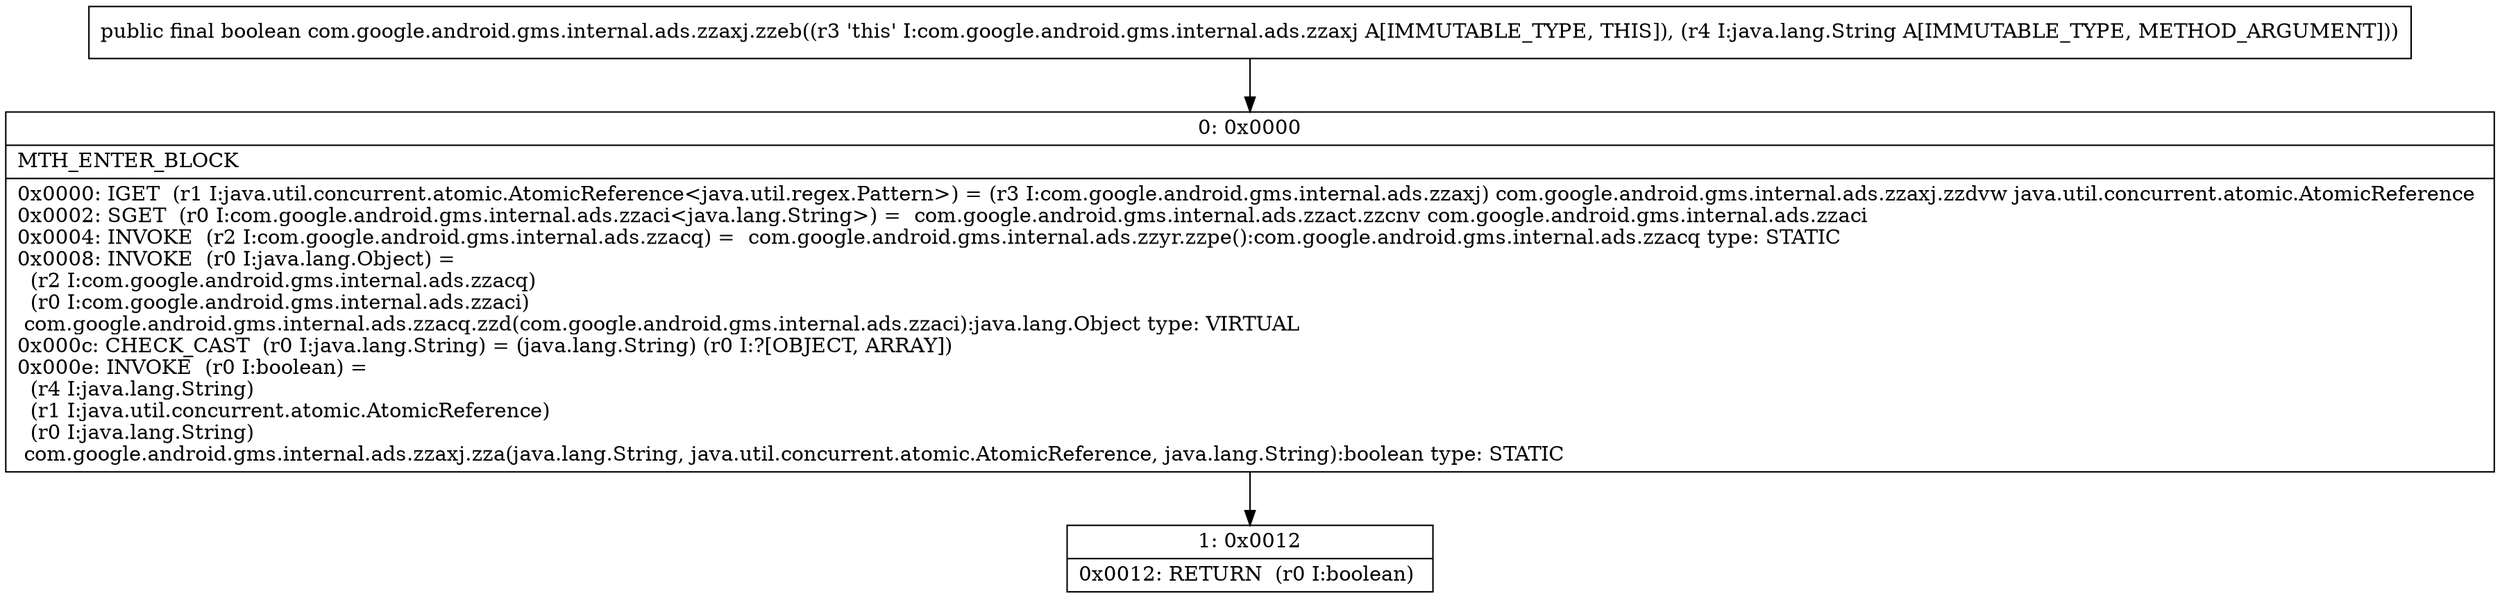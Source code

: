 digraph "CFG forcom.google.android.gms.internal.ads.zzaxj.zzeb(Ljava\/lang\/String;)Z" {
Node_0 [shape=record,label="{0\:\ 0x0000|MTH_ENTER_BLOCK\l|0x0000: IGET  (r1 I:java.util.concurrent.atomic.AtomicReference\<java.util.regex.Pattern\>) = (r3 I:com.google.android.gms.internal.ads.zzaxj) com.google.android.gms.internal.ads.zzaxj.zzdvw java.util.concurrent.atomic.AtomicReference \l0x0002: SGET  (r0 I:com.google.android.gms.internal.ads.zzaci\<java.lang.String\>) =  com.google.android.gms.internal.ads.zzact.zzcnv com.google.android.gms.internal.ads.zzaci \l0x0004: INVOKE  (r2 I:com.google.android.gms.internal.ads.zzacq) =  com.google.android.gms.internal.ads.zzyr.zzpe():com.google.android.gms.internal.ads.zzacq type: STATIC \l0x0008: INVOKE  (r0 I:java.lang.Object) = \l  (r2 I:com.google.android.gms.internal.ads.zzacq)\l  (r0 I:com.google.android.gms.internal.ads.zzaci)\l com.google.android.gms.internal.ads.zzacq.zzd(com.google.android.gms.internal.ads.zzaci):java.lang.Object type: VIRTUAL \l0x000c: CHECK_CAST  (r0 I:java.lang.String) = (java.lang.String) (r0 I:?[OBJECT, ARRAY]) \l0x000e: INVOKE  (r0 I:boolean) = \l  (r4 I:java.lang.String)\l  (r1 I:java.util.concurrent.atomic.AtomicReference)\l  (r0 I:java.lang.String)\l com.google.android.gms.internal.ads.zzaxj.zza(java.lang.String, java.util.concurrent.atomic.AtomicReference, java.lang.String):boolean type: STATIC \l}"];
Node_1 [shape=record,label="{1\:\ 0x0012|0x0012: RETURN  (r0 I:boolean) \l}"];
MethodNode[shape=record,label="{public final boolean com.google.android.gms.internal.ads.zzaxj.zzeb((r3 'this' I:com.google.android.gms.internal.ads.zzaxj A[IMMUTABLE_TYPE, THIS]), (r4 I:java.lang.String A[IMMUTABLE_TYPE, METHOD_ARGUMENT])) }"];
MethodNode -> Node_0;
Node_0 -> Node_1;
}

